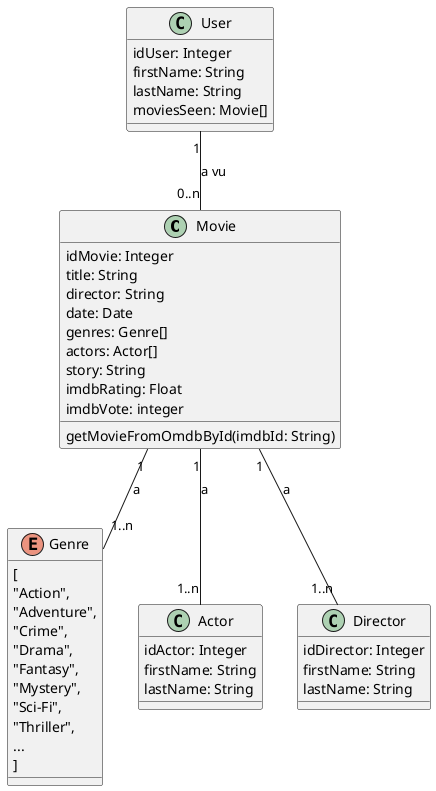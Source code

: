 @startuml
Movie       "1" -- "1..n"    Genre : a
Movie       "1" -- "1..n"    Actor : a
Movie       "1" -- "1..n"    Director : a
User        "1" -- "0..n"    Movie : a vu

class Movie {
  idMovie: Integer
  title: String
  director: String
  date: Date
  genres: Genre[]
  actors: Actor[]
  story: String
  imdbRating: Float
  imdbVote: integer
  getMovieFromOmdbById(imdbId: String)
}

enum Genre {
  [
    "Action",
    "Adventure",
    "Crime",
    "Drama",
    "Fantasy",
    "Mystery",
    "Sci-Fi",
    "Thriller",
    ...
  ]
}

class Actor {
  idActor: Integer
  firstName: String
  lastName: String
}

class Director {
  idDirector: Integer
  firstName: String
  lastName: String
}

class User {
  idUser: Integer
  firstName: String
  lastName: String
  moviesSeen: Movie[]
}
@enduml
